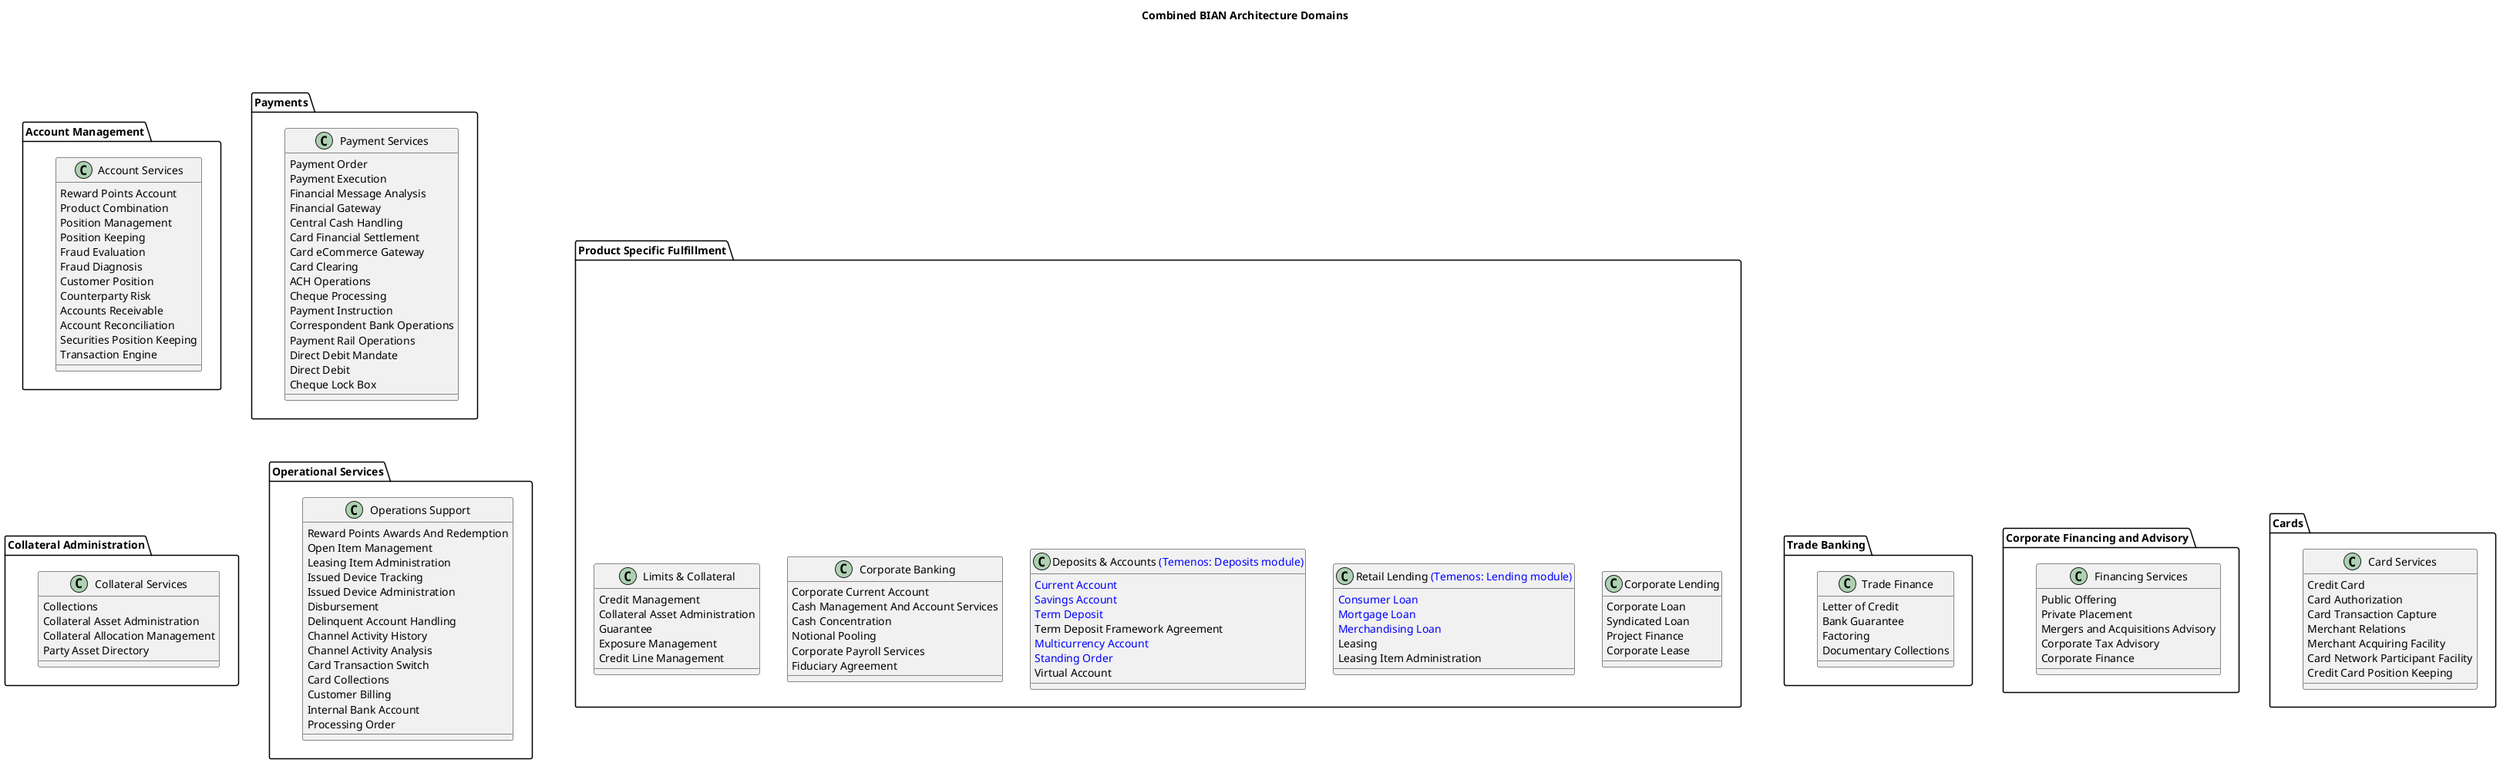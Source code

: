 @startuml Combined BIAN Diagrams

title Combined BIAN Architecture Domains

!define LAYOUT top to bottom direction

' === Cross Product Ops Domain ===
' Row 1
together {
  package "Payments" as PAYMENTS {
    class "Payment Services" as PAY {
      Payment Order
      Payment Execution
      Financial Message Analysis
      Financial Gateway
      Central Cash Handling
      Card Financial Settlement
      Card eCommerce Gateway
      Card Clearing
      ACH Operations
      Cheque Processing
      Payment Instruction
      Correspondent Bank Operations
      Payment Rail Operations
      Direct Debit Mandate
      Direct Debit
      Cheque Lock Box
    }
  }

  package "Account Management" as ACCT_MGMT {
    class "Account Services" as ACCT {
      Reward Points Account
      Product Combination
      Position Management
      Position Keeping
      Fraud Evaluation
      Fraud Diagnosis
      Customer Position
      Counterparty Risk
      Accounts Receivable
      Account Reconciliation
      Securities Position Keeping
      Transaction Engine
    }
  }
}

' Row 2
together {
  package "Operational Services" as OPS_SVC {
    class "Operations Support" as OPS {
      Reward Points Awards And Redemption
      Open Item Management
      Leasing Item Administration
      Issued Device Tracking
      Issued Device Administration
      Disbursement
      Delinquent Account Handling
      Channel Activity History
      Channel Activity Analysis
      Card Transaction Switch
      Card Collections
      Customer Billing
      Internal Bank Account
      Processing Order
    }
  }

  package "Collateral Administration" as COLLATERAL {
    class "Collateral Services" as COL {
      Collections
      Collateral Asset Administration
      Collateral Allocation Management
      Party Asset Directory
    }
  }
}

' Layout positioning
PAYMENTS -[hidden]right- ACCT_MGMT
OPS_SVC -[hidden]right- COLLATERAL
PAYMENTS -[hidden]down- OPS_SVC
ACCT_MGMT -[hidden]down- COLLATERAL

' === Products, Loans & Cards Domain ===
' Row 1
together {
  package "Product Specific Fulfillment" as PRODUCTS {
    class "Deposits & Accounts <color:#0000FF>(Temenos: Deposits module)</color>" as DEP {
      <color:#0000FF>Current Account</color>
      <color:#0000FF>Savings Account</color>
      <color:#0000FF>Term Deposit</color>
      Term Deposit Framework Agreement
      <color:#0000FF>Multicurrency Account</color>
      <color:#0000FF>Standing Order</color>
      Virtual Account
    }

    class "Retail Lending <color:#0000FF>(Temenos: Lending module)</color>" as RETAIL_LENDING {
      <color:#0000FF>Consumer Loan</color>
      <color:#0000FF>Mortgage Loan</color>
      <color:#0000FF>Merchandising Loan</color>
      Leasing
      Leasing Item Administration
    }

    class "Corporate Lending" as CORP_LENDING {
      Corporate Loan
      Syndicated Loan
      Project Finance
      Corporate Lease
    }

    class "Corporate Banking" as CORP {
      Corporate Current Account
      Cash Management And Account Services
      Cash Concentration
      Notional Pooling
      Corporate Payroll Services
      Fiduciary Agreement
    }

    class "Limits & Collateral" as LIMITS_COLLATERAL {
      Credit Management
      Collateral Asset Administration
      Guarantee
      Exposure Management
      Credit Line Management
    }
  }
}

' Row 2
together {
  package "Cards" as CARDS {
    class "Card Services" as CARD_SVC {
      Credit Card
      Card Authorization
      Card Transaction Capture
      Merchant Relations
      Merchant Acquiring Facility
      Card Network Participant Facility
      Credit Card Position Keeping
    }
  }

  package "Corporate Financing and Advisory" as CORP_FIN {
    class "Financing Services" as FIN_SVC {
      Public Offering
      Private Placement
      Mergers and Acquisitions Advisory
      Corporate Tax Advisory
      Corporate Finance
    }
  }

  package "Trade Banking" as TRADE {
    class "Trade Finance" as TRADE_FIN {
      Letter of Credit
      Bank Guarantee
      Factoring
      Documentary Collections
    }
  }
}

' Layout positioning
CARDS -[hidden]right- CORP_FIN
CORP_FIN -[hidden]right- TRADE
PRODUCTS -[hidden]down- CARDS
PRODUCTS -[hidden]down- CORP_FIN
PRODUCTS -[hidden]down- TRADE

' Additional positioning for new sections
RETAIL_LENDING -[hidden]right- CORP_LENDING
PRODUCTS -[hidden]down- LIMITS_COLLATERAL

@enduml